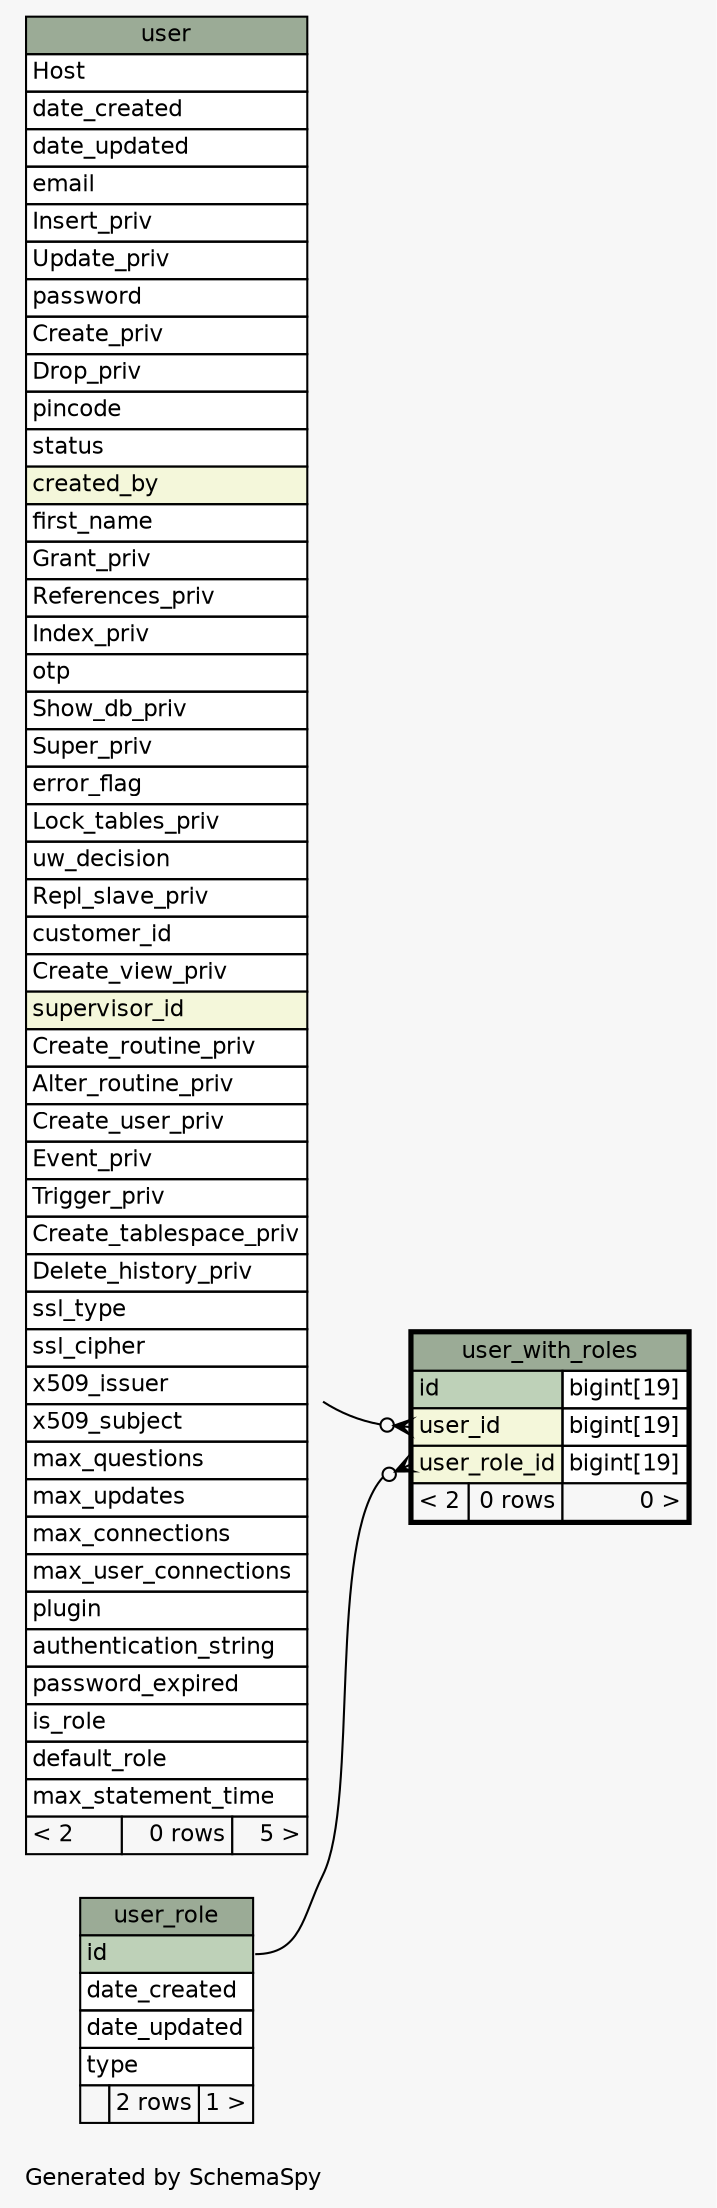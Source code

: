 // dot 6.0.1 on Linux 5.19.13-zen1-1-zen
// SchemaSpy rev 590
digraph "oneDegreeRelationshipsDiagram" {
  graph [
    rankdir="RL"
    bgcolor="#f7f7f7"
    label="\nGenerated by SchemaSpy"
    labeljust="l"
    nodesep="0.18"
    ranksep="0.46"
    fontname="Helvetica"
    fontsize="11"
  ];
  node [
    fontname="Helvetica"
    fontsize="11"
    shape="plaintext"
  ];
  edge [
    arrowsize="0.8"
  ];
  "user_with_roles":"user_id":w -> "user":"id":e [arrowhead=none dir=back arrowtail=crowodot];
  "user_with_roles":"user_role_id":w -> "user_role":"id":e [arrowhead=none dir=back arrowtail=crowodot];
  "user" [
    label=<
    <TABLE BORDER="0" CELLBORDER="1" CELLSPACING="0" BGCOLOR="#ffffff">
      <TR><TD COLSPAN="3" BGCOLOR="#9bab96" ALIGN="CENTER">user</TD></TR>
      <TR><TD PORT="Host" COLSPAN="3" ALIGN="LEFT">Host</TD></TR>
      <TR><TD PORT="date_created" COLSPAN="3" ALIGN="LEFT">date_created</TD></TR>
      <TR><TD PORT="date_updated" COLSPAN="3" ALIGN="LEFT">date_updated</TD></TR>
      <TR><TD PORT="email" COLSPAN="3" ALIGN="LEFT">email</TD></TR>
      <TR><TD PORT="Insert_priv" COLSPAN="3" ALIGN="LEFT">Insert_priv</TD></TR>
      <TR><TD PORT="Update_priv" COLSPAN="3" ALIGN="LEFT">Update_priv</TD></TR>
      <TR><TD PORT="password" COLSPAN="3" ALIGN="LEFT">password</TD></TR>
      <TR><TD PORT="Create_priv" COLSPAN="3" ALIGN="LEFT">Create_priv</TD></TR>
      <TR><TD PORT="Drop_priv" COLSPAN="3" ALIGN="LEFT">Drop_priv</TD></TR>
      <TR><TD PORT="pincode" COLSPAN="3" ALIGN="LEFT">pincode</TD></TR>
      <TR><TD PORT="status" COLSPAN="3" ALIGN="LEFT">status</TD></TR>
      <TR><TD PORT="created_by" COLSPAN="3" BGCOLOR="#f4f7da" ALIGN="LEFT">created_by</TD></TR>
      <TR><TD PORT="first_name" COLSPAN="3" ALIGN="LEFT">first_name</TD></TR>
      <TR><TD PORT="Grant_priv" COLSPAN="3" ALIGN="LEFT">Grant_priv</TD></TR>
      <TR><TD PORT="References_priv" COLSPAN="3" ALIGN="LEFT">References_priv</TD></TR>
      <TR><TD PORT="Index_priv" COLSPAN="3" ALIGN="LEFT">Index_priv</TD></TR>
      <TR><TD PORT="otp" COLSPAN="3" ALIGN="LEFT">otp</TD></TR>
      <TR><TD PORT="Show_db_priv" COLSPAN="3" ALIGN="LEFT">Show_db_priv</TD></TR>
      <TR><TD PORT="Super_priv" COLSPAN="3" ALIGN="LEFT">Super_priv</TD></TR>
      <TR><TD PORT="error_flag" COLSPAN="3" ALIGN="LEFT">error_flag</TD></TR>
      <TR><TD PORT="Lock_tables_priv" COLSPAN="3" ALIGN="LEFT">Lock_tables_priv</TD></TR>
      <TR><TD PORT="uw_decision" COLSPAN="3" ALIGN="LEFT">uw_decision</TD></TR>
      <TR><TD PORT="Repl_slave_priv" COLSPAN="3" ALIGN="LEFT">Repl_slave_priv</TD></TR>
      <TR><TD PORT="customer_id" COLSPAN="3" ALIGN="LEFT">customer_id</TD></TR>
      <TR><TD PORT="Create_view_priv" COLSPAN="3" ALIGN="LEFT">Create_view_priv</TD></TR>
      <TR><TD PORT="supervisor_id" COLSPAN="3" BGCOLOR="#f4f7da" ALIGN="LEFT">supervisor_id</TD></TR>
      <TR><TD PORT="Create_routine_priv" COLSPAN="3" ALIGN="LEFT">Create_routine_priv</TD></TR>
      <TR><TD PORT="Alter_routine_priv" COLSPAN="3" ALIGN="LEFT">Alter_routine_priv</TD></TR>
      <TR><TD PORT="Create_user_priv" COLSPAN="3" ALIGN="LEFT">Create_user_priv</TD></TR>
      <TR><TD PORT="Event_priv" COLSPAN="3" ALIGN="LEFT">Event_priv</TD></TR>
      <TR><TD PORT="Trigger_priv" COLSPAN="3" ALIGN="LEFT">Trigger_priv</TD></TR>
      <TR><TD PORT="Create_tablespace_priv" COLSPAN="3" ALIGN="LEFT">Create_tablespace_priv</TD></TR>
      <TR><TD PORT="Delete_history_priv" COLSPAN="3" ALIGN="LEFT">Delete_history_priv</TD></TR>
      <TR><TD PORT="ssl_type" COLSPAN="3" ALIGN="LEFT">ssl_type</TD></TR>
      <TR><TD PORT="ssl_cipher" COLSPAN="3" ALIGN="LEFT">ssl_cipher</TD></TR>
      <TR><TD PORT="x509_issuer" COLSPAN="3" ALIGN="LEFT">x509_issuer</TD></TR>
      <TR><TD PORT="x509_subject" COLSPAN="3" ALIGN="LEFT">x509_subject</TD></TR>
      <TR><TD PORT="max_questions" COLSPAN="3" ALIGN="LEFT">max_questions</TD></TR>
      <TR><TD PORT="max_updates" COLSPAN="3" ALIGN="LEFT">max_updates</TD></TR>
      <TR><TD PORT="max_connections" COLSPAN="3" ALIGN="LEFT">max_connections</TD></TR>
      <TR><TD PORT="max_user_connections" COLSPAN="3" ALIGN="LEFT">max_user_connections</TD></TR>
      <TR><TD PORT="plugin" COLSPAN="3" ALIGN="LEFT">plugin</TD></TR>
      <TR><TD PORT="authentication_string" COLSPAN="3" ALIGN="LEFT">authentication_string</TD></TR>
      <TR><TD PORT="password_expired" COLSPAN="3" ALIGN="LEFT">password_expired</TD></TR>
      <TR><TD PORT="is_role" COLSPAN="3" ALIGN="LEFT">is_role</TD></TR>
      <TR><TD PORT="default_role" COLSPAN="3" ALIGN="LEFT">default_role</TD></TR>
      <TR><TD PORT="max_statement_time" COLSPAN="3" ALIGN="LEFT">max_statement_time</TD></TR>
      <TR><TD ALIGN="LEFT" BGCOLOR="#f7f7f7">&lt; 2</TD><TD ALIGN="RIGHT" BGCOLOR="#f7f7f7">0 rows</TD><TD ALIGN="RIGHT" BGCOLOR="#f7f7f7">5 &gt;</TD></TR>
    </TABLE>>
    URL="user.html"
    tooltip="user"
  ];
  "user_role" [
    label=<
    <TABLE BORDER="0" CELLBORDER="1" CELLSPACING="0" BGCOLOR="#ffffff">
      <TR><TD COLSPAN="3" BGCOLOR="#9bab96" ALIGN="CENTER">user_role</TD></TR>
      <TR><TD PORT="id" COLSPAN="3" BGCOLOR="#bed1b8" ALIGN="LEFT">id</TD></TR>
      <TR><TD PORT="date_created" COLSPAN="3" ALIGN="LEFT">date_created</TD></TR>
      <TR><TD PORT="date_updated" COLSPAN="3" ALIGN="LEFT">date_updated</TD></TR>
      <TR><TD PORT="type" COLSPAN="3" ALIGN="LEFT">type</TD></TR>
      <TR><TD ALIGN="LEFT" BGCOLOR="#f7f7f7">  </TD><TD ALIGN="RIGHT" BGCOLOR="#f7f7f7">2 rows</TD><TD ALIGN="RIGHT" BGCOLOR="#f7f7f7">1 &gt;</TD></TR>
    </TABLE>>
    URL="user_role.html"
    tooltip="user_role"
  ];
  "user_with_roles" [
    label=<
    <TABLE BORDER="2" CELLBORDER="1" CELLSPACING="0" BGCOLOR="#ffffff">
      <TR><TD COLSPAN="3" BGCOLOR="#9bab96" ALIGN="CENTER">user_with_roles</TD></TR>
      <TR><TD PORT="id" COLSPAN="2" BGCOLOR="#bed1b8" ALIGN="LEFT">id</TD><TD PORT="id.type" ALIGN="LEFT">bigint[19]</TD></TR>
      <TR><TD PORT="user_id" COLSPAN="2" BGCOLOR="#f4f7da" ALIGN="LEFT">user_id</TD><TD PORT="user_id.type" ALIGN="LEFT">bigint[19]</TD></TR>
      <TR><TD PORT="user_role_id" COLSPAN="2" BGCOLOR="#f4f7da" ALIGN="LEFT">user_role_id</TD><TD PORT="user_role_id.type" ALIGN="LEFT">bigint[19]</TD></TR>
      <TR><TD ALIGN="LEFT" BGCOLOR="#f7f7f7">&lt; 2</TD><TD ALIGN="RIGHT" BGCOLOR="#f7f7f7">0 rows</TD><TD ALIGN="RIGHT" BGCOLOR="#f7f7f7">0 &gt;</TD></TR>
    </TABLE>>
    URL="user_with_roles.html"
    tooltip="user_with_roles"
  ];
}
